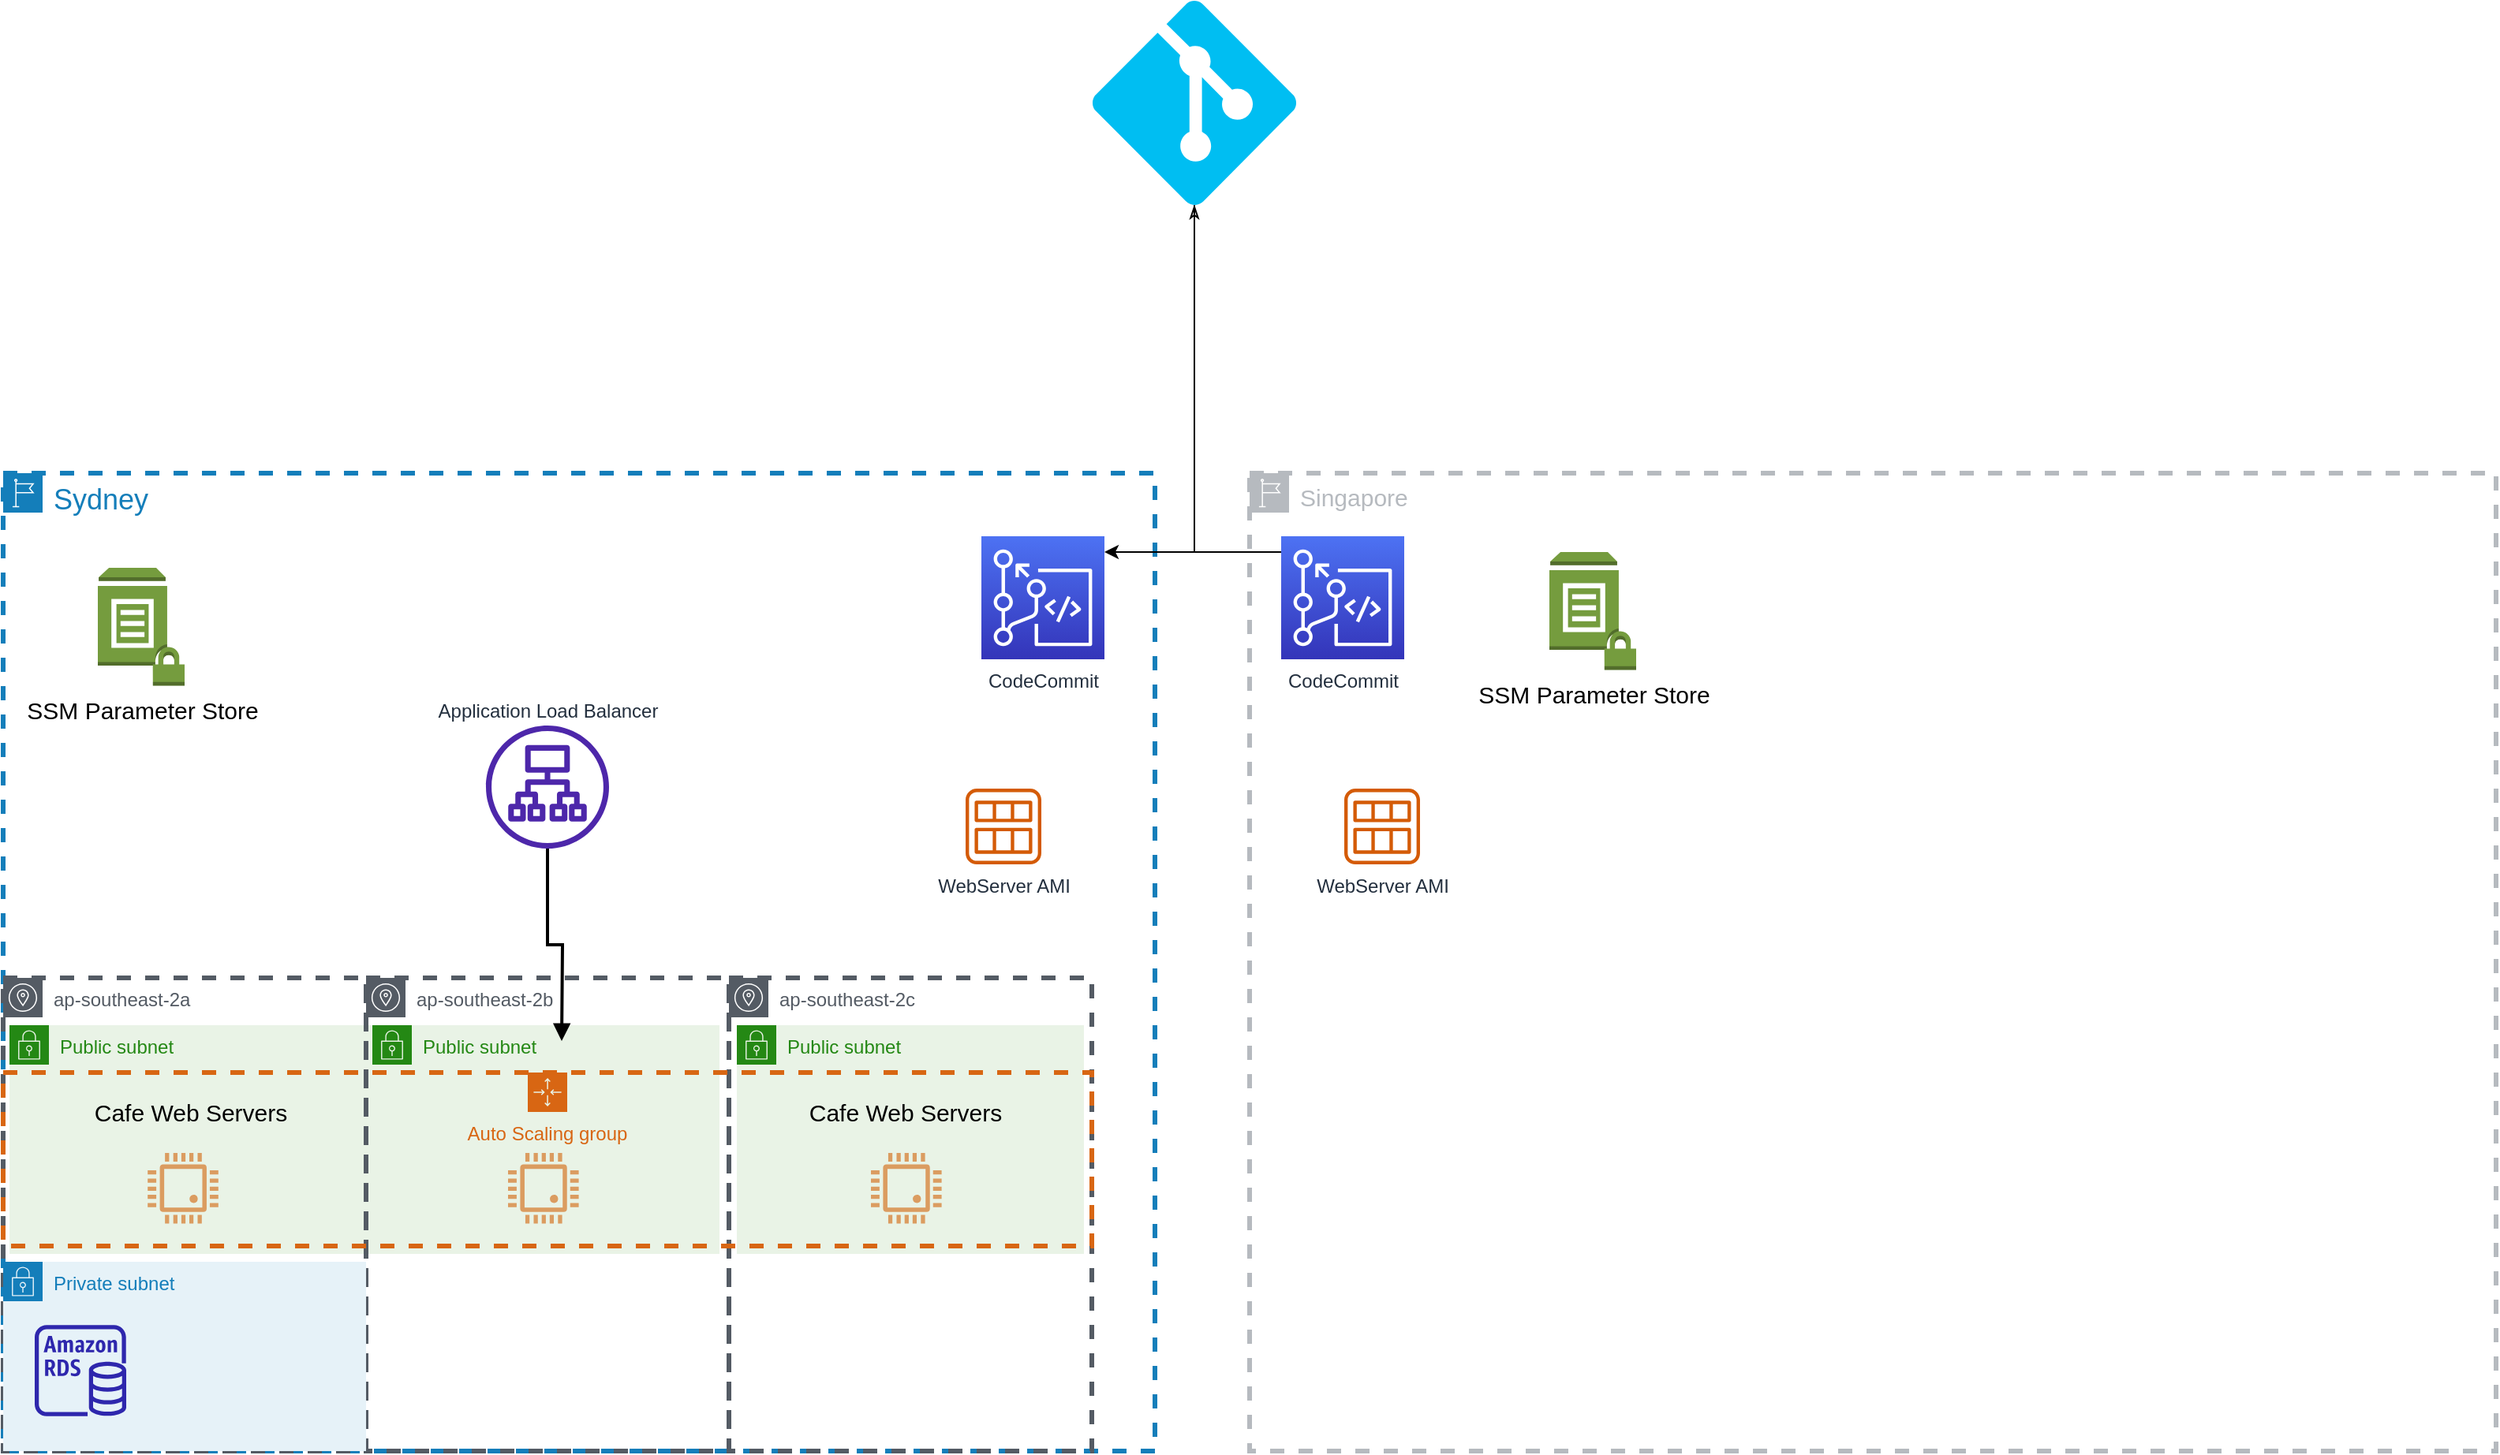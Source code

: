 <mxfile version="20.5.3" type="github" pages="2">
  <diagram id="W1gXoFSjIlfiuD1uIif6" name="Page-1">
    <mxGraphModel dx="1351" dy="1979" grid="1" gridSize="10" guides="1" tooltips="1" connect="1" arrows="1" fold="1" page="1" pageScale="1" pageWidth="850" pageHeight="1100" math="0" shadow="0">
      <root>
        <mxCell id="0" />
        <object label="Subnets" id="vn9yozqJXvgN_gXNzw6p-22">
          <mxCell style="" parent="0" />
        </object>
        <mxCell id="vn9yozqJXvgN_gXNzw6p-23" value="Public subnet" style="points=[[0,0],[0.25,0],[0.5,0],[0.75,0],[1,0],[1,0.25],[1,0.5],[1,0.75],[1,1],[0.75,1],[0.5,1],[0.25,1],[0,1],[0,0.75],[0,0.5],[0,0.25]];outlineConnect=0;gradientColor=none;html=1;whiteSpace=wrap;fontSize=12;fontStyle=0;container=1;pointerEvents=0;collapsible=0;recursiveResize=0;shape=mxgraph.aws4.group;grIcon=mxgraph.aws4.group_security_group;grStroke=0;strokeColor=#248814;fillColor=#E9F3E6;verticalAlign=top;align=left;spacingLeft=30;fontColor=#248814;dashed=0;strokeWidth=3;" vertex="1" parent="vn9yozqJXvgN_gXNzw6p-22">
          <mxGeometry x="14" y="360" width="230" height="145" as="geometry" />
        </mxCell>
        <mxCell id="vn9yozqJXvgN_gXNzw6p-29" value="" style="pointerEvents=1;shadow=0;dashed=0;html=1;strokeColor=none;fillColor=#DB9C60;labelPosition=center;verticalLabelPosition=bottom;verticalAlign=top;align=center;outlineConnect=0;shape=mxgraph.veeam.cpu;strokeWidth=3;fontSize=15;" vertex="1" parent="vn9yozqJXvgN_gXNzw6p-23">
          <mxGeometry x="87.6" y="81" width="44.8" height="44.8" as="geometry" />
        </mxCell>
        <mxCell id="vn9yozqJXvgN_gXNzw6p-32" value="Cafe Web Servers" style="text;html=1;strokeColor=none;fillColor=none;align=center;verticalAlign=middle;whiteSpace=wrap;rounded=0;strokeWidth=3;fontSize=15;" vertex="1" parent="vn9yozqJXvgN_gXNzw6p-23">
          <mxGeometry x="40" y="40" width="150" height="30" as="geometry" />
        </mxCell>
        <mxCell id="vn9yozqJXvgN_gXNzw6p-24" value="Public subnet" style="points=[[0,0],[0.25,0],[0.5,0],[0.75,0],[1,0],[1,0.25],[1,0.5],[1,0.75],[1,1],[0.75,1],[0.5,1],[0.25,1],[0,1],[0,0.75],[0,0.5],[0,0.25]];outlineConnect=0;gradientColor=none;html=1;whiteSpace=wrap;fontSize=12;fontStyle=0;container=1;pointerEvents=0;collapsible=0;recursiveResize=0;shape=mxgraph.aws4.group;grIcon=mxgraph.aws4.group_security_group;grStroke=0;strokeColor=#248814;fillColor=#E9F3E6;verticalAlign=top;align=left;spacingLeft=30;fontColor=#248814;dashed=0;strokeWidth=3;" vertex="1" parent="vn9yozqJXvgN_gXNzw6p-22">
          <mxGeometry x="244" y="360" width="220" height="145" as="geometry" />
        </mxCell>
        <mxCell id="vn9yozqJXvgN_gXNzw6p-25" value="Public subnet" style="points=[[0,0],[0.25,0],[0.5,0],[0.75,0],[1,0],[1,0.25],[1,0.5],[1,0.75],[1,1],[0.75,1],[0.5,1],[0.25,1],[0,1],[0,0.75],[0,0.5],[0,0.25]];outlineConnect=0;gradientColor=none;html=1;whiteSpace=wrap;fontSize=12;fontStyle=0;container=1;pointerEvents=0;collapsible=0;recursiveResize=0;shape=mxgraph.aws4.group;grIcon=mxgraph.aws4.group_security_group;grStroke=0;strokeColor=#248814;fillColor=#E9F3E6;verticalAlign=top;align=left;spacingLeft=30;fontColor=#248814;dashed=0;strokeWidth=3;" vertex="1" parent="vn9yozqJXvgN_gXNzw6p-22">
          <mxGeometry x="475" y="360" width="220" height="145" as="geometry" />
        </mxCell>
        <mxCell id="vn9yozqJXvgN_gXNzw6p-30" value="" style="pointerEvents=1;shadow=0;dashed=0;html=1;strokeColor=none;fillColor=#DB9C60;labelPosition=center;verticalLabelPosition=bottom;verticalAlign=top;align=center;outlineConnect=0;shape=mxgraph.veeam.cpu;strokeWidth=3;fontSize=15;" vertex="1" parent="vn9yozqJXvgN_gXNzw6p-25">
          <mxGeometry x="85" y="81" width="44.8" height="44.8" as="geometry" />
        </mxCell>
        <mxCell id="z7N2rbnObWpFByWFJ4T3-1" value="Cafe Web Servers" style="text;html=1;strokeColor=none;fillColor=none;align=center;verticalAlign=middle;whiteSpace=wrap;rounded=0;strokeWidth=3;fontSize=15;" vertex="1" parent="vn9yozqJXvgN_gXNzw6p-25">
          <mxGeometry x="32.4" y="40" width="150" height="30" as="geometry" />
        </mxCell>
        <mxCell id="vn9yozqJXvgN_gXNzw6p-28" value="" style="pointerEvents=1;shadow=0;dashed=0;html=1;strokeColor=none;fillColor=#DB9C60;labelPosition=center;verticalLabelPosition=bottom;verticalAlign=top;align=center;outlineConnect=0;shape=mxgraph.veeam.cpu;strokeWidth=3;fontSize=15;" vertex="1" parent="vn9yozqJXvgN_gXNzw6p-22">
          <mxGeometry x="330" y="441" width="44.8" height="44.8" as="geometry" />
        </mxCell>
        <mxCell id="1" style="" parent="0" />
        <mxCell id="vn9yozqJXvgN_gXNzw6p-1" value="&lt;font style=&quot;font-size: 15px;&quot;&gt;Singapore&lt;/font&gt;" style="sketch=0;outlineConnect=0;gradientColor=none;html=1;whiteSpace=wrap;fontSize=12;fontStyle=0;shape=mxgraph.aws4.group;grIcon=mxgraph.aws4.group_region;strokeColor=#B6BABF;fillColor=none;verticalAlign=top;align=left;spacingLeft=30;fontColor=#B6BABF;dashed=1;strokeWidth=3;" vertex="1" parent="1">
          <mxGeometry x="800" y="10" width="790" height="620" as="geometry" />
        </mxCell>
        <mxCell id="vn9yozqJXvgN_gXNzw6p-2" value="&lt;font style=&quot;font-size: 18px;&quot;&gt;Sydney&lt;/font&gt;" style="points=[[0,0],[0.25,0],[0.5,0],[0.75,0],[1,0],[1,0.25],[1,0.5],[1,0.75],[1,1],[0.75,1],[0.5,1],[0.25,1],[0,1],[0,0.75],[0,0.5],[0,0.25]];outlineConnect=0;gradientColor=none;html=1;whiteSpace=wrap;fontSize=12;fontStyle=0;container=1;pointerEvents=0;collapsible=0;recursiveResize=0;shape=mxgraph.aws4.group;grIcon=mxgraph.aws4.group_region;strokeColor=#147EBA;fillColor=none;verticalAlign=top;align=left;spacingLeft=30;fontColor=#147EBA;dashed=1;strokeWidth=3;" vertex="1" parent="1">
          <mxGeometry x="10" y="10" width="730" height="620" as="geometry" />
        </mxCell>
        <mxCell id="vn9yozqJXvgN_gXNzw6p-4" value="ap-southeast-2a" style="sketch=0;outlineConnect=0;gradientColor=none;html=1;whiteSpace=wrap;fontSize=12;fontStyle=0;shape=mxgraph.aws4.group;grIcon=mxgraph.aws4.group_availability_zone;strokeColor=#545B64;fillColor=none;verticalAlign=top;align=left;spacingLeft=30;fontColor=#545B64;dashed=1;strokeWidth=3;" vertex="1" parent="vn9yozqJXvgN_gXNzw6p-2">
          <mxGeometry y="320" width="230" height="300" as="geometry" />
        </mxCell>
        <mxCell id="vn9yozqJXvgN_gXNzw6p-14" value="Application Load Balancer" style="sketch=0;outlineConnect=0;fontColor=#232F3E;gradientColor=none;fillColor=#4D27AA;strokeColor=none;dashed=0;verticalLabelPosition=top;verticalAlign=bottom;align=center;html=1;fontSize=12;fontStyle=0;aspect=fixed;pointerEvents=1;shape=mxgraph.aws4.application_load_balancer;strokeWidth=3;labelPosition=center;" vertex="1" parent="vn9yozqJXvgN_gXNzw6p-2">
          <mxGeometry x="306" y="160" width="78" height="78" as="geometry" />
        </mxCell>
        <mxCell id="vn9yozqJXvgN_gXNzw6p-6" value="ap-southeast-2c" style="sketch=0;outlineConnect=0;gradientColor=none;html=1;whiteSpace=wrap;fontSize=12;fontStyle=0;shape=mxgraph.aws4.group;grIcon=mxgraph.aws4.group_availability_zone;strokeColor=#545B64;fillColor=none;verticalAlign=top;align=left;spacingLeft=30;fontColor=#545B64;dashed=1;strokeWidth=3;" vertex="1" parent="vn9yozqJXvgN_gXNzw6p-2">
          <mxGeometry x="460" y="320" width="230" height="300" as="geometry" />
        </mxCell>
        <mxCell id="vn9yozqJXvgN_gXNzw6p-7" value="WebServer AMI" style="sketch=0;outlineConnect=0;fontColor=#232F3E;gradientColor=none;fillColor=#D45B07;strokeColor=none;dashed=0;verticalLabelPosition=bottom;verticalAlign=top;align=center;html=1;fontSize=12;fontStyle=0;aspect=fixed;pointerEvents=1;shape=mxgraph.aws4.ami;strokeWidth=3;" vertex="1" parent="vn9yozqJXvgN_gXNzw6p-2">
          <mxGeometry x="610" y="200" width="48" height="48" as="geometry" />
        </mxCell>
        <mxCell id="vn9yozqJXvgN_gXNzw6p-9" value="CodeCommit" style="sketch=0;points=[[0,0,0],[0.25,0,0],[0.5,0,0],[0.75,0,0],[1,0,0],[0,1,0],[0.25,1,0],[0.5,1,0],[0.75,1,0],[1,1,0],[0,0.25,0],[0,0.5,0],[0,0.75,0],[1,0.25,0],[1,0.5,0],[1,0.75,0]];outlineConnect=0;fontColor=#232F3E;gradientColor=#4D72F3;gradientDirection=north;fillColor=#3334B9;strokeColor=#ffffff;dashed=0;verticalLabelPosition=bottom;verticalAlign=top;align=center;html=1;fontSize=12;fontStyle=0;aspect=fixed;shape=mxgraph.aws4.resourceIcon;resIcon=mxgraph.aws4.codecommit;strokeWidth=3;" vertex="1" parent="vn9yozqJXvgN_gXNzw6p-2">
          <mxGeometry x="620" y="40" width="78" height="78" as="geometry" />
        </mxCell>
        <mxCell id="vn9yozqJXvgN_gXNzw6p-17" style="edgeStyle=orthogonalEdgeStyle;rounded=0;orthogonalLoop=1;jettySize=auto;html=1;fontSize=15;startArrow=none;startFill=0;endArrow=block;endFill=1;strokeWidth=2;" edge="1" parent="vn9yozqJXvgN_gXNzw6p-2" source="vn9yozqJXvgN_gXNzw6p-14">
          <mxGeometry relative="1" as="geometry">
            <mxPoint x="354" y="260" as="sourcePoint" />
            <mxPoint x="354" y="360" as="targetPoint" />
          </mxGeometry>
        </mxCell>
        <mxCell id="vn9yozqJXvgN_gXNzw6p-5" value="ap-southeast-2b" style="sketch=0;outlineConnect=0;gradientColor=none;html=1;whiteSpace=wrap;fontSize=12;fontStyle=0;shape=mxgraph.aws4.group;grIcon=mxgraph.aws4.group_availability_zone;strokeColor=#545B64;fillColor=none;verticalAlign=top;align=left;spacingLeft=30;fontColor=#545B64;dashed=1;strokeWidth=3;" vertex="1" parent="vn9yozqJXvgN_gXNzw6p-2">
          <mxGeometry x="230" y="320" width="230" height="300" as="geometry" />
        </mxCell>
        <mxCell id="vn9yozqJXvgN_gXNzw6p-20" value="Private subnet" style="points=[[0,0],[0.25,0],[0.5,0],[0.75,0],[1,0],[1,0.25],[1,0.5],[1,0.75],[1,1],[0.75,1],[0.5,1],[0.25,1],[0,1],[0,0.75],[0,0.5],[0,0.25]];outlineConnect=0;gradientColor=none;html=1;whiteSpace=wrap;fontSize=12;fontStyle=0;container=1;pointerEvents=0;collapsible=0;recursiveResize=0;shape=mxgraph.aws4.group;grIcon=mxgraph.aws4.group_security_group;grStroke=0;strokeColor=#147EBA;fillColor=#E6F2F8;verticalAlign=top;align=left;spacingLeft=30;fontColor=#147EBA;dashed=0;strokeWidth=3;" vertex="1" parent="vn9yozqJXvgN_gXNzw6p-2">
          <mxGeometry y="500" width="230" height="120" as="geometry" />
        </mxCell>
        <mxCell id="vn9yozqJXvgN_gXNzw6p-16" value="Auto Scaling group" style="points=[[0,0],[0.25,0],[0.5,0],[0.75,0],[1,0],[1,0.25],[1,0.5],[1,0.75],[1,1],[0.75,1],[0.5,1],[0.25,1],[0,1],[0,0.75],[0,0.5],[0,0.25]];outlineConnect=0;gradientColor=none;html=1;whiteSpace=wrap;fontSize=12;fontStyle=0;container=1;pointerEvents=0;collapsible=0;recursiveResize=0;shape=mxgraph.aws4.groupCenter;grIcon=mxgraph.aws4.group_auto_scaling_group;grStroke=1;strokeColor=#D86613;fillColor=none;verticalAlign=top;align=center;fontColor=#D86613;dashed=1;spacingTop=25;strokeWidth=3;" vertex="1" parent="vn9yozqJXvgN_gXNzw6p-2">
          <mxGeometry y="380" width="690" height="110" as="geometry" />
        </mxCell>
        <mxCell id="z7N2rbnObWpFByWFJ4T3-5" value="" style="sketch=0;outlineConnect=0;fontColor=#232F3E;gradientColor=none;fillColor=#2E27AD;strokeColor=none;dashed=0;verticalLabelPosition=bottom;verticalAlign=top;align=center;html=1;fontSize=12;fontStyle=0;aspect=fixed;pointerEvents=1;shape=mxgraph.aws4.rds_instance;strokeWidth=3;" vertex="1" parent="vn9yozqJXvgN_gXNzw6p-2">
          <mxGeometry x="20" y="540" width="58" height="58" as="geometry" />
        </mxCell>
        <mxCell id="z7N2rbnObWpFByWFJ4T3-7" value="SSM Parameter Store" style="outlineConnect=0;dashed=0;verticalLabelPosition=bottom;verticalAlign=top;align=center;html=1;shape=mxgraph.aws3.parameter_store;fillColor=#759C3E;gradientColor=none;strokeWidth=3;fontSize=15;" vertex="1" parent="vn9yozqJXvgN_gXNzw6p-2">
          <mxGeometry x="60" y="60" width="55" height="74.8" as="geometry" />
        </mxCell>
        <mxCell id="vn9yozqJXvgN_gXNzw6p-8" value="WebServer AMI" style="sketch=0;outlineConnect=0;fontColor=#232F3E;gradientColor=none;fillColor=#D45B07;strokeColor=none;dashed=0;verticalLabelPosition=bottom;verticalAlign=top;align=center;html=1;fontSize=12;fontStyle=0;aspect=fixed;pointerEvents=1;shape=mxgraph.aws4.ami;strokeWidth=3;" vertex="1" parent="1">
          <mxGeometry x="860" y="210" width="48" height="48" as="geometry" />
        </mxCell>
        <mxCell id="vn9yozqJXvgN_gXNzw6p-12" style="edgeStyle=orthogonalEdgeStyle;rounded=0;orthogonalLoop=1;jettySize=auto;html=1;entryX=0.5;entryY=0;entryDx=0;entryDy=0;entryPerimeter=0;fontSize=15;endArrow=none;endFill=0;" edge="1" parent="1" source="vn9yozqJXvgN_gXNzw6p-11" target="vn9yozqJXvgN_gXNzw6p-10">
          <mxGeometry relative="1" as="geometry">
            <Array as="points">
              <mxPoint x="765" y="60" />
            </Array>
          </mxGeometry>
        </mxCell>
        <mxCell id="vn9yozqJXvgN_gXNzw6p-13" style="edgeStyle=orthogonalEdgeStyle;rounded=0;orthogonalLoop=1;jettySize=auto;html=1;fontSize=15;startArrow=classicThin;startFill=0;" edge="1" parent="1" source="vn9yozqJXvgN_gXNzw6p-11" target="vn9yozqJXvgN_gXNzw6p-9">
          <mxGeometry relative="1" as="geometry">
            <Array as="points">
              <mxPoint x="765" y="60" />
            </Array>
          </mxGeometry>
        </mxCell>
        <mxCell id="vn9yozqJXvgN_gXNzw6p-11" value="" style="verticalLabelPosition=bottom;html=1;verticalAlign=top;align=center;strokeColor=none;fillColor=#00BEF2;shape=mxgraph.azure.git_repository;strokeWidth=3;fontSize=15;" vertex="1" parent="1">
          <mxGeometry x="700" y="-290" width="130" height="130" as="geometry" />
        </mxCell>
        <mxCell id="vn9yozqJXvgN_gXNzw6p-10" value="CodeCommit" style="sketch=0;points=[[0,0,0],[0.25,0,0],[0.5,0,0],[0.75,0,0],[1,0,0],[0,1,0],[0.25,1,0],[0.5,1,0],[0.75,1,0],[1,1,0],[0,0.25,0],[0,0.5,0],[0,0.75,0],[1,0.25,0],[1,0.5,0],[1,0.75,0]];outlineConnect=0;fontColor=#232F3E;gradientColor=#4D72F3;gradientDirection=north;fillColor=#3334B9;strokeColor=#ffffff;dashed=0;verticalLabelPosition=bottom;verticalAlign=top;align=center;html=1;fontSize=12;fontStyle=0;aspect=fixed;shape=mxgraph.aws4.resourceIcon;resIcon=mxgraph.aws4.codecommit;strokeWidth=3;" vertex="1" parent="1">
          <mxGeometry x="820" y="50" width="78" height="78" as="geometry" />
        </mxCell>
        <object label="RDS" id="z7N2rbnObWpFByWFJ4T3-4">
          <mxCell parent="0" />
        </object>
        <mxCell id="z7N2rbnObWpFByWFJ4T3-8" value="SSM Parameter Store" style="outlineConnect=0;dashed=0;verticalLabelPosition=bottom;verticalAlign=top;align=center;html=1;shape=mxgraph.aws3.parameter_store;fillColor=#759C3E;gradientColor=none;strokeWidth=3;fontSize=15;" vertex="1" parent="z7N2rbnObWpFByWFJ4T3-4">
          <mxGeometry x="990" y="60" width="55" height="74.8" as="geometry" />
        </mxCell>
      </root>
    </mxGraphModel>
  </diagram>
  <diagram id="vyqQd5LeyNHnKbAmL0Fn" name="Page-2">
    <mxGraphModel dx="946" dy="615" grid="1" gridSize="10" guides="1" tooltips="1" connect="1" arrows="1" fold="1" page="1" pageScale="1" pageWidth="850" pageHeight="1100" math="0" shadow="0">
      <root>
        <mxCell id="0" />
        <mxCell id="1" parent="0" />
      </root>
    </mxGraphModel>
  </diagram>
</mxfile>
